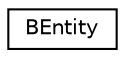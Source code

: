 digraph "Graphical Class Hierarchy"
{
 // LATEX_PDF_SIZE
  edge [fontname="Helvetica",fontsize="10",labelfontname="Helvetica",labelfontsize="10"];
  node [fontname="Helvetica",fontsize="10",shape=record];
  rankdir="LR";
  Node0 [label="BEntity",height=0.2,width=0.4,color="black", fillcolor="white", style="filled",URL="$class_b_entity.html",tooltip=" "];
}
